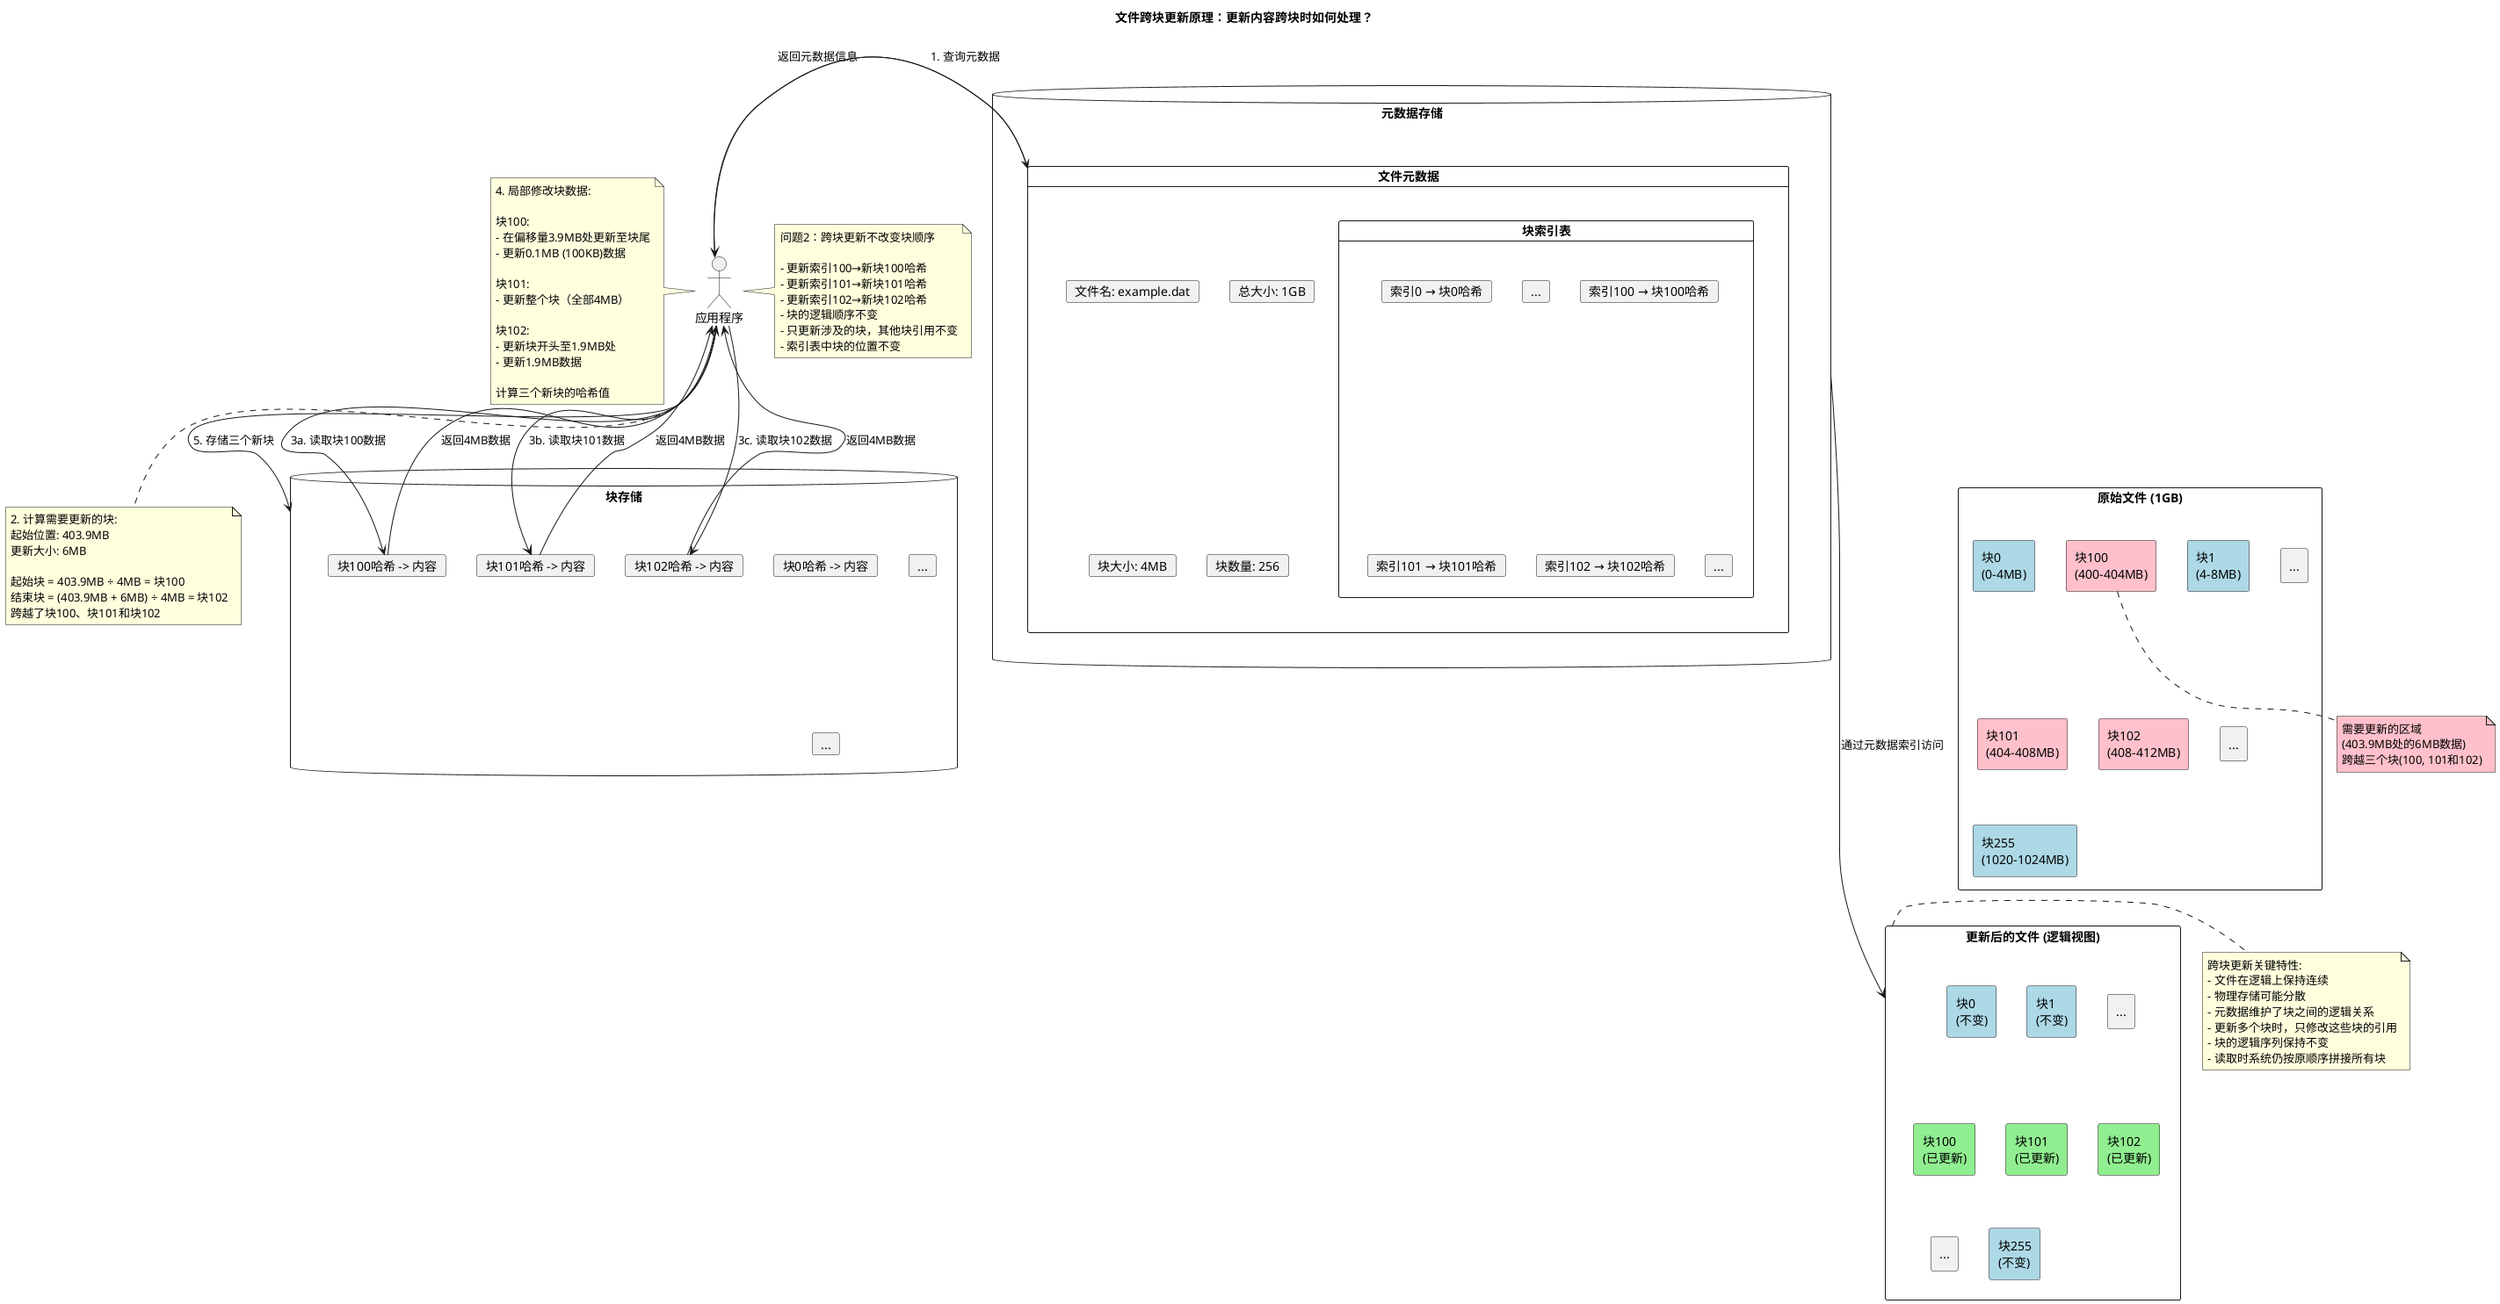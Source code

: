 @startuml 文件跨块更新原理

skinparam backgroundColor white
skinparam handwritten false
skinparam defaultFontName Microsoft YaHei

title 文件跨块更新原理：更新内容跨块时如何处理？

' 原始文件与分块
rectangle "原始文件 (1GB)" as file {
  rectangle "块0\n(0-4MB)" as block0 #lightblue
  rectangle "块1\n(4-8MB)" as block1 #lightblue
  rectangle "..." as more
  rectangle "块100\n(400-404MB)" as block100 #pink
  rectangle "块101\n(404-408MB)" as block101 #pink
  rectangle "块102\n(408-412MB)" as block102 #pink
  rectangle "..." as more2
  rectangle "块255\n(1020-1024MB)" as block255 #lightblue
}

note bottom of block100 #pink
  需要更新的区域
  (403.9MB处的6MB数据)
  跨越三个块(100, 101和102)
end note

' 元数据存储
database "元数据存储" as metadata {
  card "文件元数据" as filemeta {
    card "文件名: example.dat" as filename
    card "总大小: 1GB" as filesize
    card "块大小: 4MB" as blocksize
    card "块数量: 256" as blockcount
    card "块索引表" as blocktable {
      card "索引0 → 块0哈希" as idx0
      card "..." as idxmore
      card "索引100 → 块100哈希" as idx100
      card "索引101 → 块101哈希" as idx101
      card "索引102 → 块102哈希" as idx102
      card "..." as idxmore2
    }
  }
}

' 块存储
database "块存储" as blockstorage {
  card "块0哈希 -> 内容" as blockdata0
  card "..." as more3
  card "块100哈希 -> 内容" as blockdata100
  card "块101哈希 -> 内容" as blockdata101
  card "块102哈希 -> 内容" as blockdata102
  card "..." as more4
}

' 更新过程
actor "应用程序" as app

app -right-> filemeta: 1. 查询元数据
filemeta -right-> app: 返回元数据信息

note bottom of app
  2. 计算需要更新的块:
  起始位置: 403.9MB
  更新大小: 6MB
  
  起始块 = 403.9MB ÷ 4MB = 块100
  结束块 = (403.9MB + 6MB) ÷ 4MB = 块102
  跨越了块100、块101和块102
end note

app -down-> blockdata100: 3a. 读取块100数据
blockdata100 -up-> app: 返回4MB数据
app -down-> blockdata101: 3b. 读取块101数据
blockdata101 -up-> app: 返回4MB数据
app -down-> blockdata102: 3c. 读取块102数据
blockdata102 -up-> app: 返回4MB数据

note left of app
  4. 局部修改块数据:
  
  块100:
  - 在偏移量3.9MB处更新至块尾
  - 更新0.1MB (100KB)数据
  
  块101:
  - 更新整个块（全部4MB）
  
  块102:
  - 更新块开头至1.9MB处
  - 更新1.9MB数据
  
  计算三个新块的哈希值
end note

app -down-> blockstorage: 5. 存储三个新块

app -left-> blocktable: 6. 更新块索引表
note right of app
  问题2：跨块更新不改变块顺序
  
  - 更新索引100→新块100哈希
  - 更新索引101→新块101哈希
  - 更新索引102→新块102哈希
  - 块的逻辑顺序不变
  - 只更新涉及的块，其他块引用不变
  - 索引表中块的位置不变
end note

' 最终结果
rectangle "更新后的文件 (逻辑视图)" as newfile {
  rectangle "块0\n(不变)" as newblock0 #lightblue
  rectangle "块1\n(不变)" as newblock1 #lightblue
  rectangle "..." as newmore
  rectangle "块100\n(已更新)" as newblock100 #lightgreen
  rectangle "块101\n(已更新)" as newblock101 #lightgreen
  rectangle "块102\n(已更新)" as newblock102 #lightgreen
  rectangle "..." as newmore2
  rectangle "块255\n(不变)" as newblock255 #lightblue
}

metadata -down-> newfile : 通过元数据索引访问

note right of newfile
  跨块更新关键特性:
  - 文件在逻辑上保持连续
  - 物理存储可能分散
  - 元数据维护了块之间的逻辑关系
  - 更新多个块时，只修改这些块的引用
  - 块的逻辑序列保持不变
  - 读取时系统仍按原顺序拼接所有块
end note

@enduml 